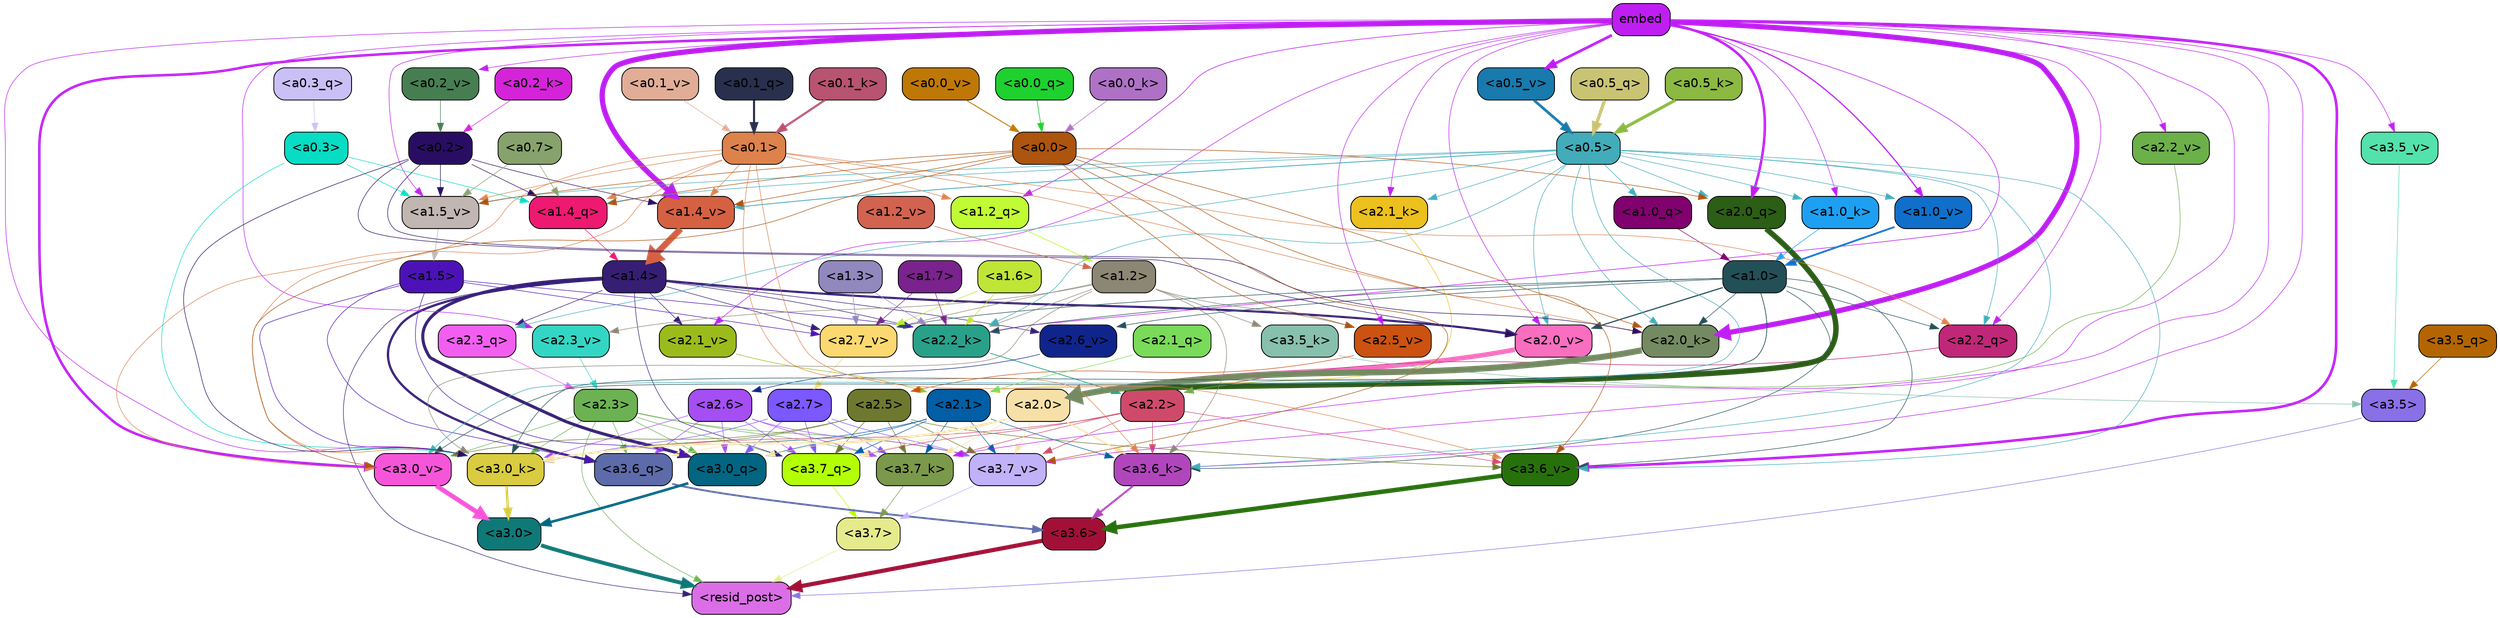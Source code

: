 strict digraph "" {
	graph [bgcolor=transparent,
		layout=dot,
		overlap=false,
		splines=true
	];
	"<a3.7>"	[color=black,
		fillcolor="#e5ea8d",
		fontname=Helvetica,
		shape=box,
		style="filled, rounded"];
	"<resid_post>"	[color=black,
		fillcolor="#db6ee7",
		fontname=Helvetica,
		shape=box,
		style="filled, rounded"];
	"<a3.7>" -> "<resid_post>"	[color="#e5ea8d",
		penwidth=0.6];
	"<a3.6>"	[color=black,
		fillcolor="#a31037",
		fontname=Helvetica,
		shape=box,
		style="filled, rounded"];
	"<a3.6>" -> "<resid_post>"	[color="#a31037",
		penwidth=4.648244500160217];
	"<a3.5>"	[color=black,
		fillcolor="#8970e7",
		fontname=Helvetica,
		shape=box,
		style="filled, rounded"];
	"<a3.5>" -> "<resid_post>"	[color="#8970e7",
		penwidth=0.6];
	"<a3.0>"	[color=black,
		fillcolor="#0f7977",
		fontname=Helvetica,
		shape=box,
		style="filled, rounded"];
	"<a3.0>" -> "<resid_post>"	[color="#0f7977",
		penwidth=4.3288813829422];
	"<a2.3>"	[color=black,
		fillcolor="#6cb253",
		fontname=Helvetica,
		shape=box,
		style="filled, rounded"];
	"<a2.3>" -> "<resid_post>"	[color="#6cb253",
		penwidth=0.6];
	"<a3.7_q>"	[color=black,
		fillcolor="#b3ff06",
		fontname=Helvetica,
		shape=box,
		style="filled, rounded"];
	"<a2.3>" -> "<a3.7_q>"	[color="#6cb253",
		penwidth=0.6];
	"<a3.6_q>"	[color=black,
		fillcolor="#5e6baa",
		fontname=Helvetica,
		shape=box,
		style="filled, rounded"];
	"<a2.3>" -> "<a3.6_q>"	[color="#6cb253",
		penwidth=0.6];
	"<a3.0_q>"	[color=black,
		fillcolor="#026581",
		fontname=Helvetica,
		shape=box,
		style="filled, rounded"];
	"<a2.3>" -> "<a3.0_q>"	[color="#6cb253",
		penwidth=0.6];
	"<a3.7_k>"	[color=black,
		fillcolor="#7b994a",
		fontname=Helvetica,
		shape=box,
		style="filled, rounded"];
	"<a2.3>" -> "<a3.7_k>"	[color="#6cb253",
		penwidth=0.6];
	"<a3.0_k>"	[color=black,
		fillcolor="#d9cc40",
		fontname=Helvetica,
		shape=box,
		style="filled, rounded"];
	"<a2.3>" -> "<a3.0_k>"	[color="#6cb253",
		penwidth=0.6];
	"<a3.7_v>"	[color=black,
		fillcolor="#c0b1f9",
		fontname=Helvetica,
		shape=box,
		style="filled, rounded"];
	"<a2.3>" -> "<a3.7_v>"	[color="#6cb253",
		penwidth=0.6];
	"<a3.0_v>"	[color=black,
		fillcolor="#f755d9",
		fontname=Helvetica,
		shape=box,
		style="filled, rounded"];
	"<a2.3>" -> "<a3.0_v>"	[color="#6cb253",
		penwidth=0.6];
	"<a1.4>"	[color=black,
		fillcolor="#351e74",
		fontname=Helvetica,
		shape=box,
		style="filled, rounded"];
	"<a1.4>" -> "<resid_post>"	[color="#351e74",
		penwidth=0.6];
	"<a1.4>" -> "<a3.7_q>"	[color="#351e74",
		penwidth=0.6];
	"<a1.4>" -> "<a3.6_q>"	[color="#351e74",
		penwidth=2.5397292599081993];
	"<a1.4>" -> "<a3.0_q>"	[color="#351e74",
		penwidth=3.3985572457313538];
	"<a2.3_q>"	[color=black,
		fillcolor="#f25ff0",
		fontname=Helvetica,
		shape=box,
		style="filled, rounded"];
	"<a1.4>" -> "<a2.3_q>"	[color="#351e74",
		penwidth=0.6];
	"<a2.2_k>"	[color=black,
		fillcolor="#29a18a",
		fontname=Helvetica,
		shape=box,
		style="filled, rounded"];
	"<a1.4>" -> "<a2.2_k>"	[color="#351e74",
		penwidth=0.6];
	"<a2.7_v>"	[color=black,
		fillcolor="#fcd970",
		fontname=Helvetica,
		shape=box,
		style="filled, rounded"];
	"<a1.4>" -> "<a2.7_v>"	[color="#351e74",
		penwidth=0.6];
	"<a2.6_v>"	[color=black,
		fillcolor="#0f258c",
		fontname=Helvetica,
		shape=box,
		style="filled, rounded"];
	"<a1.4>" -> "<a2.6_v>"	[color="#351e74",
		penwidth=0.6];
	"<a2.1_v>"	[color=black,
		fillcolor="#9bbb1d",
		fontname=Helvetica,
		shape=box,
		style="filled, rounded"];
	"<a1.4>" -> "<a2.1_v>"	[color="#351e74",
		penwidth=0.6];
	"<a2.0_v>"	[color=black,
		fillcolor="#fa6ec0",
		fontname=Helvetica,
		shape=box,
		style="filled, rounded"];
	"<a1.4>" -> "<a2.0_v>"	[color="#351e74",
		penwidth=2.3308929204940796];
	"<a3.7_q>" -> "<a3.7>"	[color="#b3ff06",
		penwidth=0.6];
	"<a3.6_q>" -> "<a3.6>"	[color="#5e6baa",
		penwidth=2.03758105635643];
	"<a3.5_q>"	[color=black,
		fillcolor="#b36501",
		fontname=Helvetica,
		shape=box,
		style="filled, rounded"];
	"<a3.5_q>" -> "<a3.5>"	[color="#b36501",
		penwidth=0.6];
	"<a3.0_q>" -> "<a3.0>"	[color="#026581",
		penwidth=2.8638100624084473];
	"<a3.7_k>" -> "<a3.7>"	[color="#7b994a",
		penwidth=0.6];
	"<a3.6_k>"	[color=black,
		fillcolor="#b146bc",
		fontname=Helvetica,
		shape=box,
		style="filled, rounded"];
	"<a3.6_k>" -> "<a3.6>"	[color="#b146bc",
		penwidth=2.174198240041733];
	"<a3.5_k>"	[color=black,
		fillcolor="#87c0ad",
		fontname=Helvetica,
		shape=box,
		style="filled, rounded"];
	"<a3.5_k>" -> "<a3.5>"	[color="#87c0ad",
		penwidth=0.6];
	"<a3.0_k>" -> "<a3.0>"	[color="#d9cc40",
		penwidth=2.6274144649505615];
	"<a3.7_v>" -> "<a3.7>"	[color="#c0b1f9",
		penwidth=0.6];
	"<a3.6_v>"	[color=black,
		fillcolor="#27710c",
		fontname=Helvetica,
		shape=box,
		style="filled, rounded"];
	"<a3.6_v>" -> "<a3.6>"	[color="#27710c",
		penwidth=5.002329230308533];
	"<a3.5_v>"	[color=black,
		fillcolor="#53e2ab",
		fontname=Helvetica,
		shape=box,
		style="filled, rounded"];
	"<a3.5_v>" -> "<a3.5>"	[color="#53e2ab",
		penwidth=0.6];
	"<a3.0_v>" -> "<a3.0>"	[color="#f755d9",
		penwidth=5.188832879066467];
	"<a2.7>"	[color=black,
		fillcolor="#7b58ff",
		fontname=Helvetica,
		shape=box,
		style="filled, rounded"];
	"<a2.7>" -> "<a3.7_q>"	[color="#7b58ff",
		penwidth=0.6];
	"<a2.7>" -> "<a3.0_q>"	[color="#7b58ff",
		penwidth=0.6];
	"<a2.7>" -> "<a3.7_k>"	[color="#7b58ff",
		penwidth=0.6];
	"<a2.7>" -> "<a3.0_k>"	[color="#7b58ff",
		penwidth=0.6];
	"<a2.7>" -> "<a3.7_v>"	[color="#7b58ff",
		penwidth=0.6];
	"<a2.6>"	[color=black,
		fillcolor="#a44ef3",
		fontname=Helvetica,
		shape=box,
		style="filled, rounded"];
	"<a2.6>" -> "<a3.7_q>"	[color="#a44ef3",
		penwidth=0.6];
	"<a2.6>" -> "<a3.6_q>"	[color="#a44ef3",
		penwidth=0.6];
	"<a2.6>" -> "<a3.0_q>"	[color="#a44ef3",
		penwidth=0.6];
	"<a2.6>" -> "<a3.7_k>"	[color="#a44ef3",
		penwidth=0.6];
	"<a2.6>" -> "<a3.0_k>"	[color="#a44ef3",
		penwidth=0.6];
	"<a2.6>" -> "<a3.7_v>"	[color="#a44ef3",
		penwidth=0.6];
	"<a2.5>"	[color=black,
		fillcolor="#6e792f",
		fontname=Helvetica,
		shape=box,
		style="filled, rounded"];
	"<a2.5>" -> "<a3.7_q>"	[color="#6e792f",
		penwidth=0.6];
	"<a2.5>" -> "<a3.7_k>"	[color="#6e792f",
		penwidth=0.6];
	"<a2.5>" -> "<a3.0_k>"	[color="#6e792f",
		penwidth=0.6];
	"<a2.5>" -> "<a3.7_v>"	[color="#6e792f",
		penwidth=0.6];
	"<a2.5>" -> "<a3.6_v>"	[color="#6e792f",
		penwidth=0.6];
	"<a2.5>" -> "<a3.0_v>"	[color="#6e792f",
		penwidth=0.6];
	"<a2.2>"	[color=black,
		fillcolor="#cf4a6a",
		fontname=Helvetica,
		shape=box,
		style="filled, rounded"];
	"<a2.2>" -> "<a3.7_q>"	[color="#cf4a6a",
		penwidth=0.6];
	"<a2.2>" -> "<a3.7_k>"	[color="#cf4a6a",
		penwidth=0.6];
	"<a2.2>" -> "<a3.6_k>"	[color="#cf4a6a",
		penwidth=0.6];
	"<a2.2>" -> "<a3.0_k>"	[color="#cf4a6a",
		penwidth=0.6];
	"<a2.2>" -> "<a3.7_v>"	[color="#cf4a6a",
		penwidth=0.6];
	"<a2.2>" -> "<a3.6_v>"	[color="#cf4a6a",
		penwidth=0.6];
	"<a2.1>"	[color=black,
		fillcolor="#025ea5",
		fontname=Helvetica,
		shape=box,
		style="filled, rounded"];
	"<a2.1>" -> "<a3.7_q>"	[color="#025ea5",
		penwidth=0.6];
	"<a2.1>" -> "<a3.0_q>"	[color="#025ea5",
		penwidth=0.6];
	"<a2.1>" -> "<a3.7_k>"	[color="#025ea5",
		penwidth=0.6];
	"<a2.1>" -> "<a3.6_k>"	[color="#025ea5",
		penwidth=0.6];
	"<a2.1>" -> "<a3.0_k>"	[color="#025ea5",
		penwidth=0.6];
	"<a2.1>" -> "<a3.7_v>"	[color="#025ea5",
		penwidth=0.6];
	"<a2.0>"	[color=black,
		fillcolor="#f6e0a7",
		fontname=Helvetica,
		shape=box,
		style="filled, rounded"];
	"<a2.0>" -> "<a3.7_q>"	[color="#f6e0a7",
		penwidth=0.6];
	"<a2.0>" -> "<a3.6_q>"	[color="#f6e0a7",
		penwidth=0.6];
	"<a2.0>" -> "<a3.0_q>"	[color="#f6e0a7",
		penwidth=0.6];
	"<a2.0>" -> "<a3.7_k>"	[color="#f6e0a7",
		penwidth=0.6];
	"<a2.0>" -> "<a3.6_k>"	[color="#f6e0a7",
		penwidth=1.5717863738536835];
	"<a2.0>" -> "<a3.0_k>"	[color="#f6e0a7",
		penwidth=2.205150544643402];
	"<a2.0>" -> "<a3.7_v>"	[color="#f6e0a7",
		penwidth=0.6];
	"<a1.5>"	[color=black,
		fillcolor="#4c12b7",
		fontname=Helvetica,
		shape=box,
		style="filled, rounded"];
	"<a1.5>" -> "<a3.6_q>"	[color="#4c12b7",
		penwidth=0.6];
	"<a1.5>" -> "<a3.0_q>"	[color="#4c12b7",
		penwidth=0.6];
	"<a1.5>" -> "<a3.0_k>"	[color="#4c12b7",
		penwidth=0.6];
	"<a1.5>" -> "<a2.2_k>"	[color="#4c12b7",
		penwidth=0.6];
	"<a1.5>" -> "<a2.7_v>"	[color="#4c12b7",
		penwidth=0.6];
	embed	[color=black,
		fillcolor="#bf1ef2",
		fontname=Helvetica,
		shape=box,
		style="filled, rounded"];
	embed -> "<a3.7_k>"	[color="#bf1ef2",
		penwidth=0.6];
	embed -> "<a3.6_k>"	[color="#bf1ef2",
		penwidth=0.6];
	embed -> "<a3.0_k>"	[color="#bf1ef2",
		penwidth=0.6];
	embed -> "<a3.7_v>"	[color="#bf1ef2",
		penwidth=0.6];
	embed -> "<a3.6_v>"	[color="#bf1ef2",
		penwidth=2.882729172706604];
	embed -> "<a3.5_v>"	[color="#bf1ef2",
		penwidth=0.6];
	embed -> "<a3.0_v>"	[color="#bf1ef2",
		penwidth=2.812090039253235];
	"<a2.2_q>"	[color=black,
		fillcolor="#c02778",
		fontname=Helvetica,
		shape=box,
		style="filled, rounded"];
	embed -> "<a2.2_q>"	[color="#bf1ef2",
		penwidth=0.6];
	"<a2.0_q>"	[color=black,
		fillcolor="#2c5e16",
		fontname=Helvetica,
		shape=box,
		style="filled, rounded"];
	embed -> "<a2.0_q>"	[color="#bf1ef2",
		penwidth=2.773140072822571];
	embed -> "<a2.2_k>"	[color="#bf1ef2",
		penwidth=0.6694881916046143];
	"<a2.1_k>"	[color=black,
		fillcolor="#ecc01d",
		fontname=Helvetica,
		shape=box,
		style="filled, rounded"];
	embed -> "<a2.1_k>"	[color="#bf1ef2",
		penwidth=0.6];
	"<a2.0_k>"	[color=black,
		fillcolor="#748a62",
		fontname=Helvetica,
		shape=box,
		style="filled, rounded"];
	embed -> "<a2.0_k>"	[color="#bf1ef2",
		penwidth=5.809704422950745];
	"<a2.5_v>"	[color=black,
		fillcolor="#cb5210",
		fontname=Helvetica,
		shape=box,
		style="filled, rounded"];
	embed -> "<a2.5_v>"	[color="#bf1ef2",
		penwidth=0.6];
	"<a2.3_v>"	[color=black,
		fillcolor="#33d6c4",
		fontname=Helvetica,
		shape=box,
		style="filled, rounded"];
	embed -> "<a2.3_v>"	[color="#bf1ef2",
		penwidth=0.6];
	"<a2.2_v>"	[color=black,
		fillcolor="#6cb04a",
		fontname=Helvetica,
		shape=box,
		style="filled, rounded"];
	embed -> "<a2.2_v>"	[color="#bf1ef2",
		penwidth=0.6];
	embed -> "<a2.1_v>"	[color="#bf1ef2",
		penwidth=0.6];
	embed -> "<a2.0_v>"	[color="#bf1ef2",
		penwidth=0.6];
	"<a1.2_q>"	[color=black,
		fillcolor="#c1fb34",
		fontname=Helvetica,
		shape=box,
		style="filled, rounded"];
	embed -> "<a1.2_q>"	[color="#bf1ef2",
		penwidth=0.6789929866790771];
	"<a1.0_k>"	[color=black,
		fillcolor="#1da0f1",
		fontname=Helvetica,
		shape=box,
		style="filled, rounded"];
	embed -> "<a1.0_k>"	[color="#bf1ef2",
		penwidth=0.6];
	"<a1.5_v>"	[color=black,
		fillcolor="#c1b6b1",
		fontname=Helvetica,
		shape=box,
		style="filled, rounded"];
	embed -> "<a1.5_v>"	[color="#bf1ef2",
		penwidth=0.6];
	"<a1.4_v>"	[color=black,
		fillcolor="#d56142",
		fontname=Helvetica,
		shape=box,
		style="filled, rounded"];
	embed -> "<a1.4_v>"	[color="#bf1ef2",
		penwidth=5.930049657821655];
	"<a1.0_v>"	[color=black,
		fillcolor="#106fca",
		fontname=Helvetica,
		shape=box,
		style="filled, rounded"];
	embed -> "<a1.0_v>"	[color="#bf1ef2",
		penwidth=1.3246397972106934];
	"<a0.5_v>"	[color=black,
		fillcolor="#187aad",
		fontname=Helvetica,
		shape=box,
		style="filled, rounded"];
	embed -> "<a0.5_v>"	[color="#bf1ef2",
		penwidth=2.9912296533584595];
	"<a0.2_v>"	[color=black,
		fillcolor="#467e51",
		fontname=Helvetica,
		shape=box,
		style="filled, rounded"];
	embed -> "<a0.2_v>"	[color="#bf1ef2",
		penwidth=0.6];
	"<a1.2>"	[color=black,
		fillcolor="#8c8674",
		fontname=Helvetica,
		shape=box,
		style="filled, rounded"];
	"<a1.2>" -> "<a3.6_k>"	[color="#8c8674",
		penwidth=0.6];
	"<a1.2>" -> "<a3.5_k>"	[color="#8c8674",
		penwidth=0.6];
	"<a1.2>" -> "<a3.0_k>"	[color="#8c8674",
		penwidth=0.6];
	"<a1.2>" -> "<a2.2_k>"	[color="#8c8674",
		penwidth=0.6];
	"<a1.2>" -> "<a2.7_v>"	[color="#8c8674",
		penwidth=0.6];
	"<a1.2>" -> "<a2.5_v>"	[color="#8c8674",
		penwidth=0.6];
	"<a1.2>" -> "<a2.3_v>"	[color="#8c8674",
		penwidth=0.6];
	"<a1.0>"	[color=black,
		fillcolor="#234f57",
		fontname=Helvetica,
		shape=box,
		style="filled, rounded"];
	"<a1.0>" -> "<a3.6_k>"	[color="#234f57",
		penwidth=0.6];
	"<a1.0>" -> "<a3.0_k>"	[color="#234f57",
		penwidth=0.6];
	"<a1.0>" -> "<a3.6_v>"	[color="#234f57",
		penwidth=0.6];
	"<a1.0>" -> "<a3.0_v>"	[color="#234f57",
		penwidth=0.6];
	"<a1.0>" -> "<a2.2_q>"	[color="#234f57",
		penwidth=0.6];
	"<a1.0>" -> "<a2.2_k>"	[color="#234f57",
		penwidth=0.6];
	"<a1.0>" -> "<a2.0_k>"	[color="#234f57",
		penwidth=0.6];
	"<a1.0>" -> "<a2.7_v>"	[color="#234f57",
		penwidth=0.6];
	"<a1.0>" -> "<a2.6_v>"	[color="#234f57",
		penwidth=0.6];
	"<a1.0>" -> "<a2.0_v>"	[color="#234f57",
		penwidth=1.2632839679718018];
	"<a0.5>"	[color=black,
		fillcolor="#42acbb",
		fontname=Helvetica,
		shape=box,
		style="filled, rounded"];
	"<a0.5>" -> "<a3.6_k>"	[color="#42acbb",
		penwidth=0.6];
	"<a0.5>" -> "<a3.6_v>"	[color="#42acbb",
		penwidth=0.6];
	"<a0.5>" -> "<a3.0_v>"	[color="#42acbb",
		penwidth=0.6281400918960571];
	"<a0.5>" -> "<a2.3_q>"	[color="#42acbb",
		penwidth=0.6];
	"<a0.5>" -> "<a2.2_q>"	[color="#42acbb",
		penwidth=0.6];
	"<a0.5>" -> "<a2.0_q>"	[color="#42acbb",
		penwidth=0.6];
	"<a0.5>" -> "<a2.2_k>"	[color="#42acbb",
		penwidth=0.6];
	"<a0.5>" -> "<a2.1_k>"	[color="#42acbb",
		penwidth=0.6];
	"<a0.5>" -> "<a2.0_k>"	[color="#42acbb",
		penwidth=0.6196913719177246];
	"<a0.5>" -> "<a2.0_v>"	[color="#42acbb",
		penwidth=0.6];
	"<a1.4_q>"	[color=black,
		fillcolor="#ee1971",
		fontname=Helvetica,
		shape=box,
		style="filled, rounded"];
	"<a0.5>" -> "<a1.4_q>"	[color="#42acbb",
		penwidth=0.6];
	"<a1.0_q>"	[color=black,
		fillcolor="#81016f",
		fontname=Helvetica,
		shape=box,
		style="filled, rounded"];
	"<a0.5>" -> "<a1.0_q>"	[color="#42acbb",
		penwidth=0.6];
	"<a0.5>" -> "<a1.0_k>"	[color="#42acbb",
		penwidth=0.6];
	"<a0.5>" -> "<a1.5_v>"	[color="#42acbb",
		penwidth=0.6];
	"<a0.5>" -> "<a1.4_v>"	[color="#42acbb",
		penwidth=0.9038386344909668];
	"<a0.5>" -> "<a1.0_v>"	[color="#42acbb",
		penwidth=0.6];
	"<a0.1>"	[color=black,
		fillcolor="#dd824b",
		fontname=Helvetica,
		shape=box,
		style="filled, rounded"];
	"<a0.1>" -> "<a3.6_k>"	[color="#dd824b",
		penwidth=0.6];
	"<a0.1>" -> "<a3.0_k>"	[color="#dd824b",
		penwidth=0.6];
	"<a0.1>" -> "<a3.6_v>"	[color="#dd824b",
		penwidth=0.6];
	"<a0.1>" -> "<a3.0_v>"	[color="#dd824b",
		penwidth=0.6];
	"<a0.1>" -> "<a2.2_q>"	[color="#dd824b",
		penwidth=0.6];
	"<a0.1>" -> "<a2.0_k>"	[color="#dd824b",
		penwidth=0.6];
	"<a0.1>" -> "<a1.4_q>"	[color="#dd824b",
		penwidth=0.6];
	"<a0.1>" -> "<a1.2_q>"	[color="#dd824b",
		penwidth=0.6];
	"<a0.1>" -> "<a1.5_v>"	[color="#dd824b",
		penwidth=0.6];
	"<a0.1>" -> "<a1.4_v>"	[color="#dd824b",
		penwidth=0.6];
	"<a0.3>"	[color=black,
		fillcolor="#07ddc4",
		fontname=Helvetica,
		shape=box,
		style="filled, rounded"];
	"<a0.3>" -> "<a3.0_k>"	[color="#07ddc4",
		penwidth=0.6];
	"<a0.3>" -> "<a1.4_q>"	[color="#07ddc4",
		penwidth=0.6];
	"<a0.3>" -> "<a1.5_v>"	[color="#07ddc4",
		penwidth=0.6];
	"<a0.2>"	[color=black,
		fillcolor="#290d63",
		fontname=Helvetica,
		shape=box,
		style="filled, rounded"];
	"<a0.2>" -> "<a3.0_k>"	[color="#290d63",
		penwidth=0.6];
	"<a0.2>" -> "<a2.0_k>"	[color="#290d63",
		penwidth=0.6];
	"<a0.2>" -> "<a2.0_v>"	[color="#290d63",
		penwidth=0.6];
	"<a0.2>" -> "<a1.4_q>"	[color="#290d63",
		penwidth=0.6];
	"<a0.2>" -> "<a1.5_v>"	[color="#290d63",
		penwidth=0.6];
	"<a0.2>" -> "<a1.4_v>"	[color="#290d63",
		penwidth=0.6];
	"<a0.0>"	[color=black,
		fillcolor="#ad540e",
		fontname=Helvetica,
		shape=box,
		style="filled, rounded"];
	"<a0.0>" -> "<a3.7_v>"	[color="#ad540e",
		penwidth=0.6];
	"<a0.0>" -> "<a3.6_v>"	[color="#ad540e",
		penwidth=0.6];
	"<a0.0>" -> "<a3.0_v>"	[color="#ad540e",
		penwidth=0.6];
	"<a0.0>" -> "<a2.0_q>"	[color="#ad540e",
		penwidth=0.6];
	"<a0.0>" -> "<a2.0_k>"	[color="#ad540e",
		penwidth=0.6];
	"<a0.0>" -> "<a2.5_v>"	[color="#ad540e",
		penwidth=0.6];
	"<a0.0>" -> "<a1.4_q>"	[color="#ad540e",
		penwidth=0.6];
	"<a0.0>" -> "<a1.5_v>"	[color="#ad540e",
		penwidth=0.6];
	"<a0.0>" -> "<a1.4_v>"	[color="#ad540e",
		penwidth=0.6];
	"<a2.3_q>" -> "<a2.3>"	[color="#f25ff0",
		penwidth=0.6];
	"<a2.2_q>" -> "<a2.2>"	[color="#c02778",
		penwidth=0.6299107074737549];
	"<a2.1_q>"	[color=black,
		fillcolor="#79db59",
		fontname=Helvetica,
		shape=box,
		style="filled, rounded"];
	"<a2.1_q>" -> "<a2.1>"	[color="#79db59",
		penwidth=0.6];
	"<a2.0_q>" -> "<a2.0>"	[color="#2c5e16",
		penwidth=6.081655263900757];
	"<a2.2_k>" -> "<a2.2>"	[color="#29a18a",
		penwidth=0.8337457180023193];
	"<a2.1_k>" -> "<a2.1>"	[color="#ecc01d",
		penwidth=0.6];
	"<a2.0_k>" -> "<a2.0>"	[color="#748a62",
		penwidth=6.795950889587402];
	"<a2.7_v>" -> "<a2.7>"	[color="#fcd970",
		penwidth=0.6];
	"<a2.6_v>" -> "<a2.6>"	[color="#0f258c",
		penwidth=0.6];
	"<a2.5_v>" -> "<a2.5>"	[color="#cb5210",
		penwidth=0.6];
	"<a2.3_v>" -> "<a2.3>"	[color="#33d6c4",
		penwidth=0.6];
	"<a2.2_v>" -> "<a2.2>"	[color="#6cb04a",
		penwidth=0.6];
	"<a2.1_v>" -> "<a2.1>"	[color="#9bbb1d",
		penwidth=0.6];
	"<a2.0_v>" -> "<a2.0>"	[color="#fa6ec0",
		penwidth=5.211444020271301];
	"<a1.7>"	[color=black,
		fillcolor="#7a228d",
		fontname=Helvetica,
		shape=box,
		style="filled, rounded"];
	"<a1.7>" -> "<a2.2_k>"	[color="#7a228d",
		penwidth=0.6];
	"<a1.7>" -> "<a2.7_v>"	[color="#7a228d",
		penwidth=0.6];
	"<a1.6>"	[color=black,
		fillcolor="#bfe536",
		fontname=Helvetica,
		shape=box,
		style="filled, rounded"];
	"<a1.6>" -> "<a2.2_k>"	[color="#bfe536",
		penwidth=0.6];
	"<a1.6>" -> "<a2.7_v>"	[color="#bfe536",
		penwidth=0.6];
	"<a1.3>"	[color=black,
		fillcolor="#9188be",
		fontname=Helvetica,
		shape=box,
		style="filled, rounded"];
	"<a1.3>" -> "<a2.2_k>"	[color="#9188be",
		penwidth=0.6];
	"<a1.3>" -> "<a2.7_v>"	[color="#9188be",
		penwidth=0.6];
	"<a1.4_q>" -> "<a1.4>"	[color="#ee1971",
		penwidth=0.6];
	"<a1.2_q>" -> "<a1.2>"	[color="#c1fb34",
		penwidth=0.7635738849639893];
	"<a1.0_q>" -> "<a1.0>"	[color="#81016f",
		penwidth=0.6];
	"<a1.0_k>" -> "<a1.0>"	[color="#1da0f1",
		penwidth=0.6];
	"<a1.5_v>" -> "<a1.5>"	[color="#c1b6b1",
		penwidth=0.6];
	"<a1.4_v>" -> "<a1.4>"	[color="#d56142",
		penwidth=7.066803693771362];
	"<a1.2_v>"	[color=black,
		fillcolor="#d16350",
		fontname=Helvetica,
		shape=box,
		style="filled, rounded"];
	"<a1.2_v>" -> "<a1.2>"	[color="#d16350",
		penwidth=0.6];
	"<a1.0_v>" -> "<a1.0>"	[color="#106fca",
		penwidth=1.970656156539917];
	"<a0.7>"	[color=black,
		fillcolor="#87a26c",
		fontname=Helvetica,
		shape=box,
		style="filled, rounded"];
	"<a0.7>" -> "<a1.4_q>"	[color="#87a26c",
		penwidth=0.6];
	"<a0.7>" -> "<a1.5_v>"	[color="#87a26c",
		penwidth=0.6];
	"<a0.5_q>"	[color=black,
		fillcolor="#c9c474",
		fontname=Helvetica,
		shape=box,
		style="filled, rounded"];
	"<a0.5_q>" -> "<a0.5>"	[color="#c9c474",
		penwidth=3.6266062557697296];
	"<a0.3_q>"	[color=black,
		fillcolor="#cbc0f5",
		fontname=Helvetica,
		shape=box,
		style="filled, rounded"];
	"<a0.3_q>" -> "<a0.3>"	[color="#cbc0f5",
		penwidth=0.6];
	"<a0.1_q>"	[color=black,
		fillcolor="#29304e",
		fontname=Helvetica,
		shape=box,
		style="filled, rounded"];
	"<a0.1_q>" -> "<a0.1>"	[color="#29304e",
		penwidth=2.2995558977127075];
	"<a0.0_q>"	[color=black,
		fillcolor="#1ed12e",
		fontname=Helvetica,
		shape=box,
		style="filled, rounded"];
	"<a0.0_q>" -> "<a0.0>"	[color="#1ed12e",
		penwidth=0.7591052055358887];
	"<a0.5_k>"	[color=black,
		fillcolor="#8bb941",
		fontname=Helvetica,
		shape=box,
		style="filled, rounded"];
	"<a0.5_k>" -> "<a0.5>"	[color="#8bb941",
		penwidth=3.475644141435623];
	"<a0.2_k>"	[color=black,
		fillcolor="#d523d9",
		fontname=Helvetica,
		shape=box,
		style="filled, rounded"];
	"<a0.2_k>" -> "<a0.2>"	[color="#d523d9",
		penwidth=0.6];
	"<a0.1_k>"	[color=black,
		fillcolor="#b85371",
		fontname=Helvetica,
		shape=box,
		style="filled, rounded"];
	"<a0.1_k>" -> "<a0.1>"	[color="#b85371",
		penwidth=2.3508740663528442];
	"<a0.0_k>"	[color=black,
		fillcolor="#ae71c6",
		fontname=Helvetica,
		shape=box,
		style="filled, rounded"];
	"<a0.0_k>" -> "<a0.0>"	[color="#ae71c6",
		penwidth=0.6416475772857666];
	"<a0.5_v>" -> "<a0.5>"	[color="#187aad",
		penwidth=3.019147038459778];
	"<a0.2_v>" -> "<a0.2>"	[color="#467e51",
		penwidth=0.6];
	"<a0.1_v>"	[color=black,
		fillcolor="#e1ad97",
		fontname=Helvetica,
		shape=box,
		style="filled, rounded"];
	"<a0.1_v>" -> "<a0.1>"	[color="#e1ad97",
		penwidth=0.6];
	"<a0.0_v>"	[color=black,
		fillcolor="#bf7805",
		fontname=Helvetica,
		shape=box,
		style="filled, rounded"];
	"<a0.0_v>" -> "<a0.0>"	[color="#bf7805",
		penwidth=1.0116496086120605];
}
